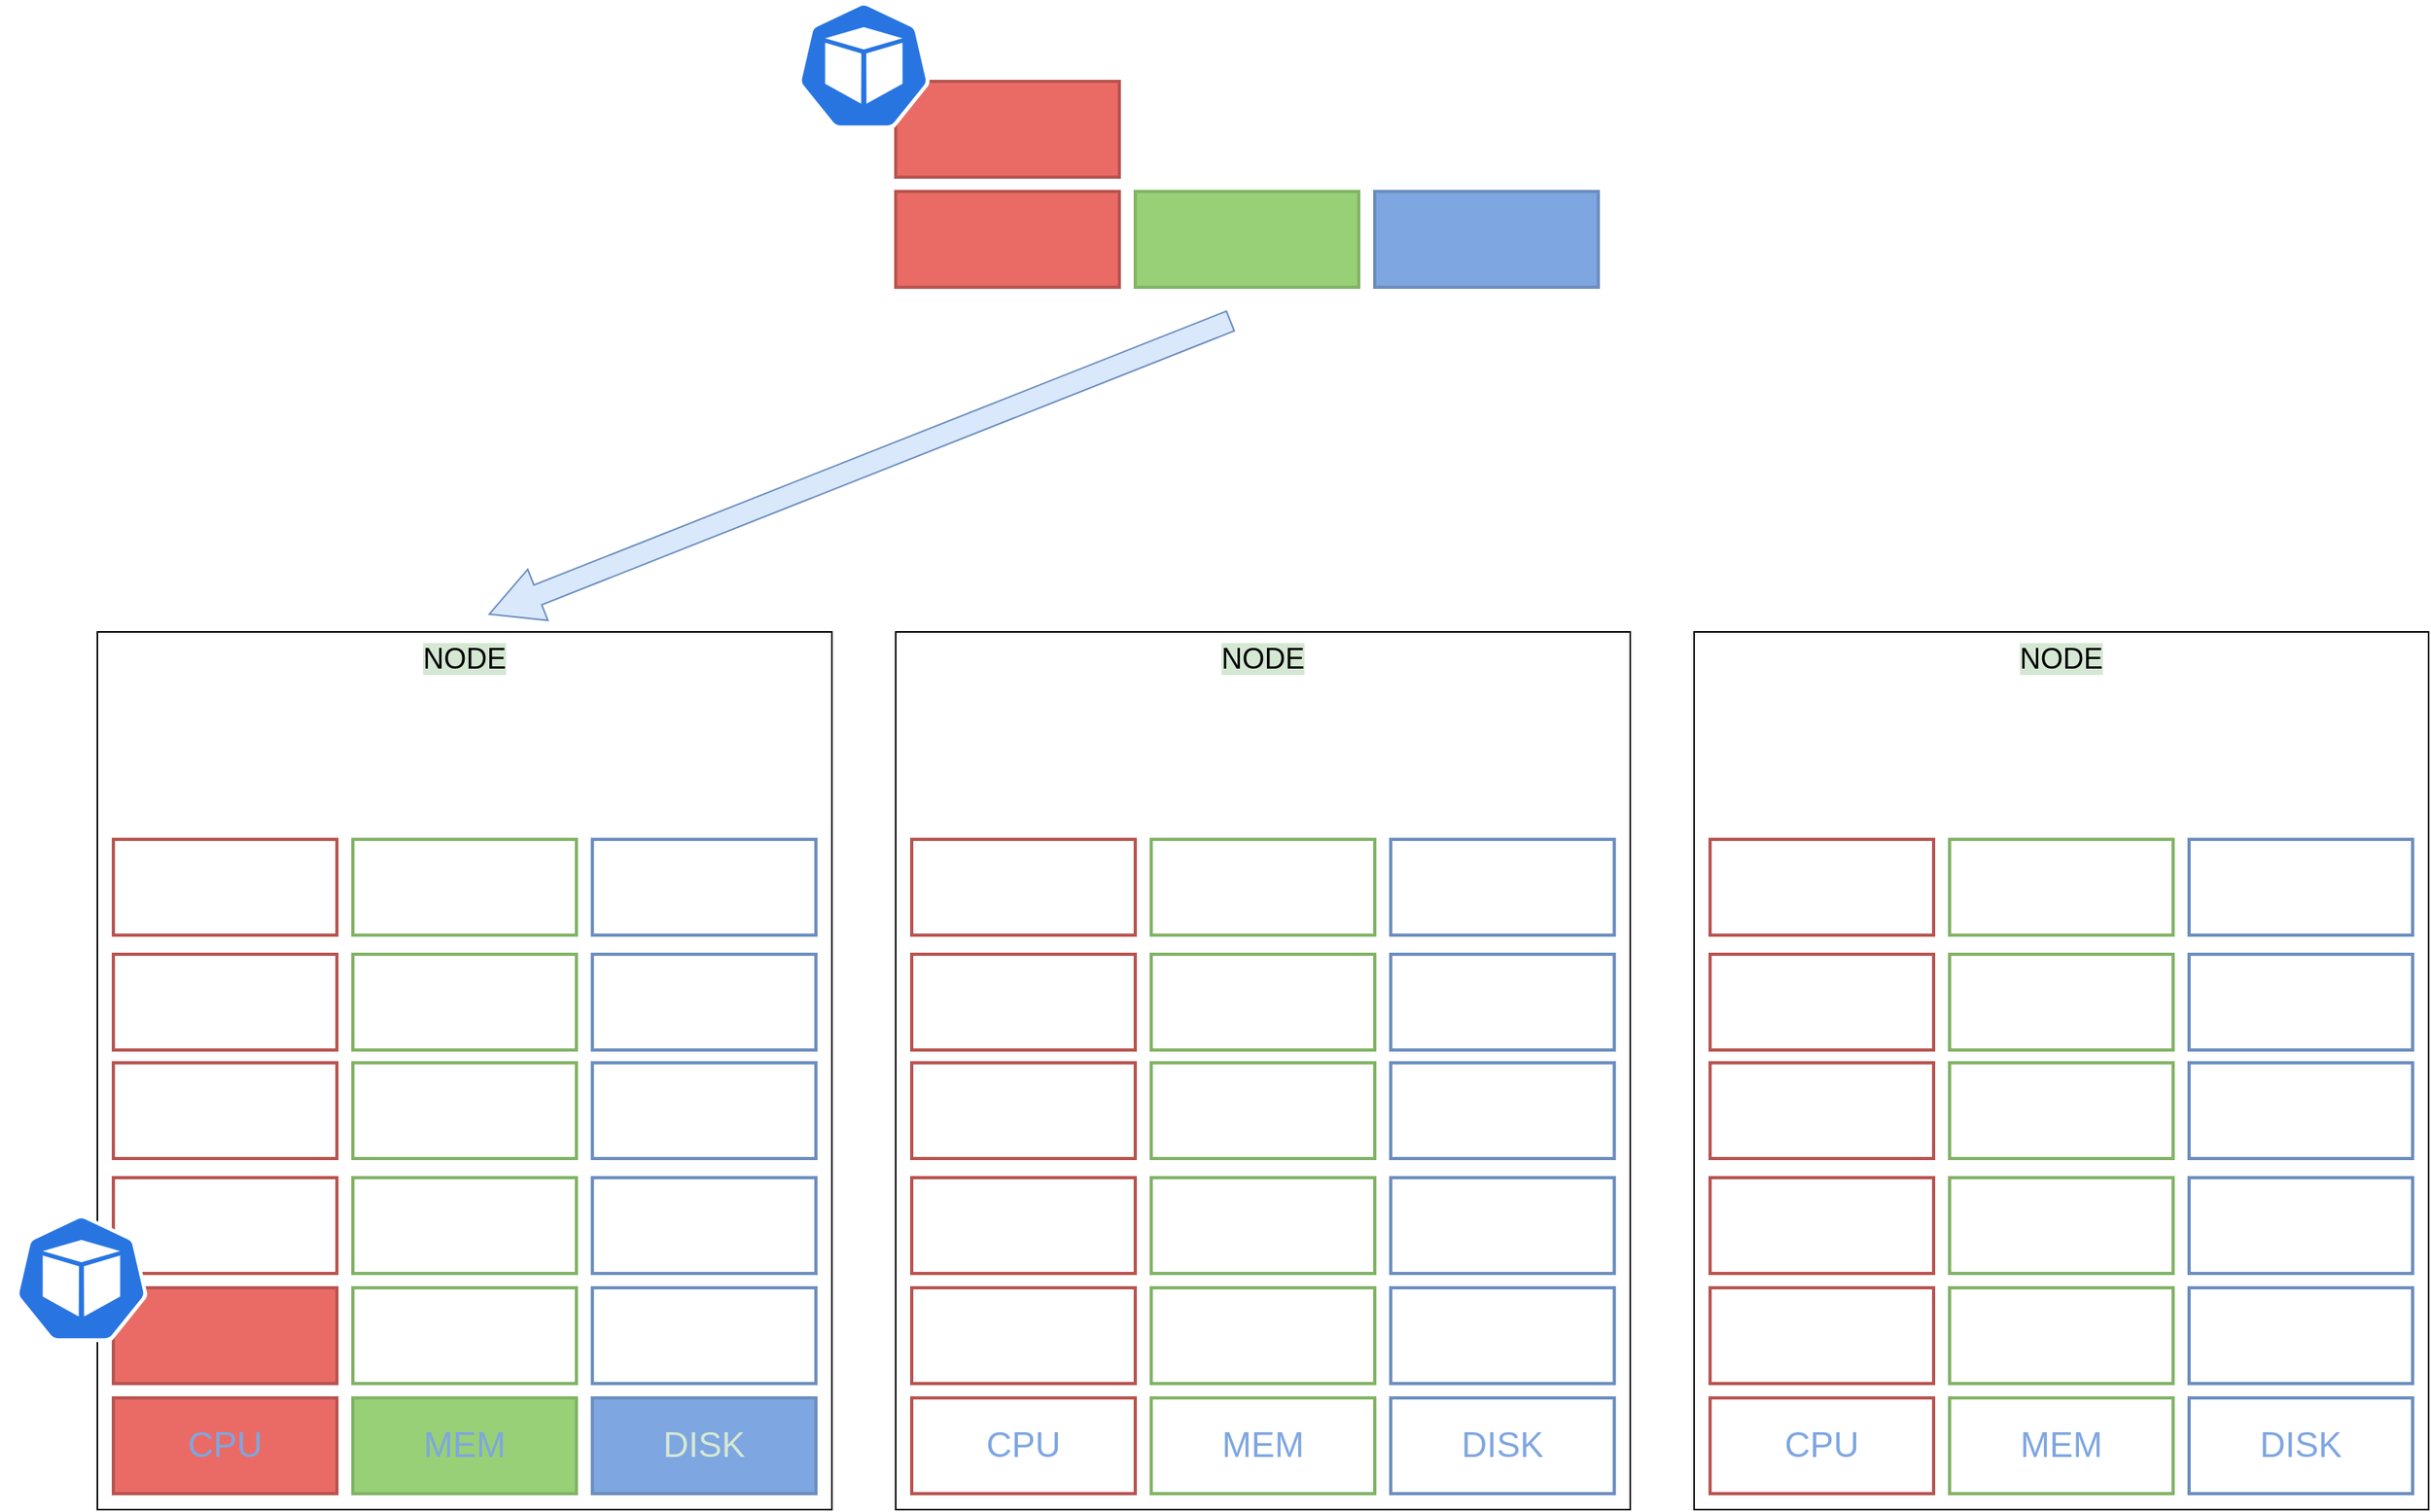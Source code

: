<mxfile version="20.2.3" type="device" pages="3"><diagram id="hZVWSWpKoPURESAYAoV6" name="Page-1"><mxGraphModel dx="3487" dy="2240" grid="1" gridSize="10" guides="1" tooltips="1" connect="1" arrows="1" fold="1" page="1" pageScale="1" pageWidth="827" pageHeight="1169" math="0" shadow="0"><root><mxCell id="0"/><mxCell id="1" parent="0"/><mxCell id="kkRkRArU3vuwToWTTjqr-26" value="&lt;font style=&quot;font-size: 18px; background-color: rgb(213, 232, 212);&quot;&gt;NODE&lt;/font&gt;" style="rounded=0;whiteSpace=wrap;html=1;align=center;verticalAlign=top;" vertex="1" parent="1"><mxGeometry x="1140" y="565" width="460" height="550" as="geometry"/></mxCell><mxCell id="kkRkRArU3vuwToWTTjqr-14" value="&lt;font color=&quot;#7ea6e0&quot;&gt;CPU&lt;/font&gt;" style="rounded=0;whiteSpace=wrap;html=1;shadow=0;labelBackgroundColor=none;strokeColor=#b85450;strokeWidth=2;fillColor=none;fontSize=22;align=center;" vertex="1" parent="1"><mxGeometry x="1150" y="1045" width="140" height="60" as="geometry"/></mxCell><mxCell id="kkRkRArU3vuwToWTTjqr-15" value="&lt;font color=&quot;#7ea6e0&quot;&gt;DISK&lt;/font&gt;" style="rounded=0;whiteSpace=wrap;html=1;shadow=0;labelBackgroundColor=none;strokeColor=#6c8ebf;strokeWidth=2;fillColor=none;fontSize=22;align=center;" vertex="1" parent="1"><mxGeometry x="1450" y="1045" width="140" height="60" as="geometry"/></mxCell><mxCell id="kkRkRArU3vuwToWTTjqr-16" value="&lt;font color=&quot;#7ea6e0&quot;&gt;MEM&lt;/font&gt;" style="rounded=0;whiteSpace=wrap;html=1;shadow=0;labelBackgroundColor=none;strokeColor=#82b366;strokeWidth=2;fillColor=none;fontSize=22;align=center;" vertex="1" parent="1"><mxGeometry x="1300" y="1045" width="140" height="60" as="geometry"/></mxCell><mxCell id="kkRkRArU3vuwToWTTjqr-17" value="" style="rounded=0;whiteSpace=wrap;html=1;shadow=0;labelBackgroundColor=none;strokeColor=#b85450;strokeWidth=2;fillColor=none;fontSize=22;align=left;" vertex="1" parent="1"><mxGeometry x="1150" y="976" width="140" height="60" as="geometry"/></mxCell><mxCell id="kkRkRArU3vuwToWTTjqr-18" value="" style="rounded=0;whiteSpace=wrap;html=1;shadow=0;labelBackgroundColor=none;strokeColor=#6c8ebf;strokeWidth=2;fillColor=none;fontSize=22;align=left;" vertex="1" parent="1"><mxGeometry x="1450" y="976" width="140" height="60" as="geometry"/></mxCell><mxCell id="kkRkRArU3vuwToWTTjqr-19" value="" style="rounded=0;whiteSpace=wrap;html=1;shadow=0;labelBackgroundColor=none;strokeColor=#82b366;strokeWidth=2;fillColor=none;fontSize=22;align=left;" vertex="1" parent="1"><mxGeometry x="1300" y="976" width="140" height="60" as="geometry"/></mxCell><mxCell id="kkRkRArU3vuwToWTTjqr-27" value="" style="rounded=0;whiteSpace=wrap;html=1;shadow=0;labelBackgroundColor=none;strokeColor=#b85450;strokeWidth=2;fillColor=none;fontSize=22;align=left;" vertex="1" parent="1"><mxGeometry x="1150" y="907" width="140" height="60" as="geometry"/></mxCell><mxCell id="kkRkRArU3vuwToWTTjqr-28" value="" style="rounded=0;whiteSpace=wrap;html=1;shadow=0;labelBackgroundColor=none;strokeColor=#6c8ebf;strokeWidth=2;fillColor=none;fontSize=22;align=left;" vertex="1" parent="1"><mxGeometry x="1450" y="907" width="140" height="60" as="geometry"/></mxCell><mxCell id="kkRkRArU3vuwToWTTjqr-29" value="" style="rounded=0;whiteSpace=wrap;html=1;shadow=0;labelBackgroundColor=none;strokeColor=#82b366;strokeWidth=2;fillColor=none;fontSize=22;align=left;" vertex="1" parent="1"><mxGeometry x="1300" y="907" width="140" height="60" as="geometry"/></mxCell><mxCell id="kkRkRArU3vuwToWTTjqr-30" value="" style="rounded=0;whiteSpace=wrap;html=1;shadow=0;labelBackgroundColor=none;strokeColor=#b85450;strokeWidth=2;fillColor=none;fontSize=22;align=left;" vertex="1" parent="1"><mxGeometry x="1150" y="835" width="140" height="60" as="geometry"/></mxCell><mxCell id="kkRkRArU3vuwToWTTjqr-31" value="" style="rounded=0;whiteSpace=wrap;html=1;shadow=0;labelBackgroundColor=none;strokeColor=#6c8ebf;strokeWidth=2;fillColor=none;fontSize=22;align=left;" vertex="1" parent="1"><mxGeometry x="1450" y="835" width="140" height="60" as="geometry"/></mxCell><mxCell id="kkRkRArU3vuwToWTTjqr-32" value="" style="rounded=0;whiteSpace=wrap;html=1;shadow=0;labelBackgroundColor=none;strokeColor=#82b366;strokeWidth=2;fillColor=none;fontSize=22;align=left;" vertex="1" parent="1"><mxGeometry x="1300" y="835" width="140" height="60" as="geometry"/></mxCell><mxCell id="kkRkRArU3vuwToWTTjqr-33" value="" style="rounded=0;whiteSpace=wrap;html=1;shadow=0;labelBackgroundColor=none;strokeColor=#b85450;strokeWidth=2;fillColor=none;fontSize=22;align=left;" vertex="1" parent="1"><mxGeometry x="1150" y="767" width="140" height="60" as="geometry"/></mxCell><mxCell id="kkRkRArU3vuwToWTTjqr-34" value="" style="rounded=0;whiteSpace=wrap;html=1;shadow=0;labelBackgroundColor=none;strokeColor=#6c8ebf;strokeWidth=2;fillColor=none;fontSize=22;align=left;" vertex="1" parent="1"><mxGeometry x="1450" y="767" width="140" height="60" as="geometry"/></mxCell><mxCell id="kkRkRArU3vuwToWTTjqr-35" value="" style="rounded=0;whiteSpace=wrap;html=1;shadow=0;labelBackgroundColor=none;strokeColor=#82b366;strokeWidth=2;fillColor=none;fontSize=22;align=left;" vertex="1" parent="1"><mxGeometry x="1300" y="767" width="140" height="60" as="geometry"/></mxCell><mxCell id="kkRkRArU3vuwToWTTjqr-36" value="" style="rounded=0;whiteSpace=wrap;html=1;shadow=0;labelBackgroundColor=none;strokeColor=#b85450;strokeWidth=2;fillColor=none;fontSize=22;align=left;" vertex="1" parent="1"><mxGeometry x="1150" y="695" width="140" height="60" as="geometry"/></mxCell><mxCell id="kkRkRArU3vuwToWTTjqr-37" value="" style="rounded=0;whiteSpace=wrap;html=1;shadow=0;labelBackgroundColor=none;strokeColor=#6c8ebf;strokeWidth=2;fillColor=none;fontSize=22;align=left;" vertex="1" parent="1"><mxGeometry x="1450" y="695" width="140" height="60" as="geometry"/></mxCell><mxCell id="kkRkRArU3vuwToWTTjqr-38" value="" style="rounded=0;whiteSpace=wrap;html=1;shadow=0;labelBackgroundColor=none;strokeColor=#82b366;strokeWidth=2;fillColor=none;fontSize=22;align=left;" vertex="1" parent="1"><mxGeometry x="1300" y="695" width="140" height="60" as="geometry"/></mxCell><mxCell id="kkRkRArU3vuwToWTTjqr-39" value="&lt;font style=&quot;font-size: 18px; background-color: rgb(213, 232, 212);&quot;&gt;NODE&lt;/font&gt;" style="rounded=0;whiteSpace=wrap;html=1;align=center;verticalAlign=top;" vertex="1" parent="1"><mxGeometry x="640" y="565" width="460" height="550" as="geometry"/></mxCell><mxCell id="kkRkRArU3vuwToWTTjqr-40" value="&lt;font color=&quot;#7ea6e0&quot;&gt;CPU&lt;/font&gt;" style="rounded=0;whiteSpace=wrap;html=1;shadow=0;labelBackgroundColor=none;strokeColor=#b85450;strokeWidth=2;fillColor=none;fontSize=22;align=center;" vertex="1" parent="1"><mxGeometry x="650" y="1045" width="140" height="60" as="geometry"/></mxCell><mxCell id="kkRkRArU3vuwToWTTjqr-41" value="&lt;font color=&quot;#7ea6e0&quot;&gt;DISK&lt;/font&gt;" style="rounded=0;whiteSpace=wrap;html=1;shadow=0;labelBackgroundColor=none;strokeColor=#6c8ebf;strokeWidth=2;fillColor=none;fontSize=22;align=center;" vertex="1" parent="1"><mxGeometry x="950" y="1045" width="140" height="60" as="geometry"/></mxCell><mxCell id="kkRkRArU3vuwToWTTjqr-42" value="MEM" style="rounded=0;whiteSpace=wrap;html=1;shadow=0;labelBackgroundColor=none;strokeColor=#82b366;strokeWidth=2;fillColor=none;fontSize=22;align=center;fontColor=#7EA6E0;" vertex="1" parent="1"><mxGeometry x="800" y="1045" width="140" height="60" as="geometry"/></mxCell><mxCell id="kkRkRArU3vuwToWTTjqr-43" value="" style="rounded=0;whiteSpace=wrap;html=1;shadow=0;labelBackgroundColor=none;strokeColor=#b85450;strokeWidth=2;fillColor=none;fontSize=22;align=left;" vertex="1" parent="1"><mxGeometry x="650" y="976" width="140" height="60" as="geometry"/></mxCell><mxCell id="kkRkRArU3vuwToWTTjqr-44" value="" style="rounded=0;whiteSpace=wrap;html=1;shadow=0;labelBackgroundColor=none;strokeColor=#6c8ebf;strokeWidth=2;fillColor=none;fontSize=22;align=left;" vertex="1" parent="1"><mxGeometry x="950" y="976" width="140" height="60" as="geometry"/></mxCell><mxCell id="kkRkRArU3vuwToWTTjqr-45" value="" style="rounded=0;whiteSpace=wrap;html=1;shadow=0;labelBackgroundColor=none;strokeColor=#82b366;strokeWidth=2;fillColor=none;fontSize=22;align=left;" vertex="1" parent="1"><mxGeometry x="800" y="976" width="140" height="60" as="geometry"/></mxCell><mxCell id="kkRkRArU3vuwToWTTjqr-46" value="" style="rounded=0;whiteSpace=wrap;html=1;shadow=0;labelBackgroundColor=none;strokeColor=#b85450;strokeWidth=2;fillColor=none;fontSize=22;align=left;" vertex="1" parent="1"><mxGeometry x="650" y="907" width="140" height="60" as="geometry"/></mxCell><mxCell id="kkRkRArU3vuwToWTTjqr-47" value="" style="rounded=0;whiteSpace=wrap;html=1;shadow=0;labelBackgroundColor=none;strokeColor=#6c8ebf;strokeWidth=2;fillColor=none;fontSize=22;align=left;" vertex="1" parent="1"><mxGeometry x="950" y="907" width="140" height="60" as="geometry"/></mxCell><mxCell id="kkRkRArU3vuwToWTTjqr-48" value="" style="rounded=0;whiteSpace=wrap;html=1;shadow=0;labelBackgroundColor=none;strokeColor=#82b366;strokeWidth=2;fillColor=none;fontSize=22;align=left;" vertex="1" parent="1"><mxGeometry x="800" y="907" width="140" height="60" as="geometry"/></mxCell><mxCell id="kkRkRArU3vuwToWTTjqr-49" value="" style="rounded=0;whiteSpace=wrap;html=1;shadow=0;labelBackgroundColor=none;strokeColor=#b85450;strokeWidth=2;fillColor=none;fontSize=22;align=left;" vertex="1" parent="1"><mxGeometry x="650" y="835" width="140" height="60" as="geometry"/></mxCell><mxCell id="kkRkRArU3vuwToWTTjqr-50" value="" style="rounded=0;whiteSpace=wrap;html=1;shadow=0;labelBackgroundColor=none;strokeColor=#6c8ebf;strokeWidth=2;fillColor=none;fontSize=22;align=left;" vertex="1" parent="1"><mxGeometry x="950" y="835" width="140" height="60" as="geometry"/></mxCell><mxCell id="kkRkRArU3vuwToWTTjqr-51" value="" style="rounded=0;whiteSpace=wrap;html=1;shadow=0;labelBackgroundColor=none;strokeColor=#82b366;strokeWidth=2;fillColor=none;fontSize=22;align=left;" vertex="1" parent="1"><mxGeometry x="800" y="835" width="140" height="60" as="geometry"/></mxCell><mxCell id="kkRkRArU3vuwToWTTjqr-52" value="" style="rounded=0;whiteSpace=wrap;html=1;shadow=0;labelBackgroundColor=none;strokeColor=#b85450;strokeWidth=2;fillColor=none;fontSize=22;align=left;" vertex="1" parent="1"><mxGeometry x="650" y="767" width="140" height="60" as="geometry"/></mxCell><mxCell id="kkRkRArU3vuwToWTTjqr-53" value="" style="rounded=0;whiteSpace=wrap;html=1;shadow=0;labelBackgroundColor=none;strokeColor=#6c8ebf;strokeWidth=2;fillColor=none;fontSize=22;align=left;" vertex="1" parent="1"><mxGeometry x="950" y="767" width="140" height="60" as="geometry"/></mxCell><mxCell id="kkRkRArU3vuwToWTTjqr-54" value="" style="rounded=0;whiteSpace=wrap;html=1;shadow=0;labelBackgroundColor=none;strokeColor=#82b366;strokeWidth=2;fillColor=none;fontSize=22;align=left;" vertex="1" parent="1"><mxGeometry x="800" y="767" width="140" height="60" as="geometry"/></mxCell><mxCell id="kkRkRArU3vuwToWTTjqr-55" value="" style="rounded=0;whiteSpace=wrap;html=1;shadow=0;labelBackgroundColor=none;strokeColor=#b85450;strokeWidth=2;fillColor=none;fontSize=22;align=left;" vertex="1" parent="1"><mxGeometry x="650" y="695" width="140" height="60" as="geometry"/></mxCell><mxCell id="kkRkRArU3vuwToWTTjqr-56" value="" style="rounded=0;whiteSpace=wrap;html=1;shadow=0;labelBackgroundColor=none;strokeColor=#6c8ebf;strokeWidth=2;fillColor=none;fontSize=22;align=left;" vertex="1" parent="1"><mxGeometry x="950" y="695" width="140" height="60" as="geometry"/></mxCell><mxCell id="kkRkRArU3vuwToWTTjqr-57" value="" style="rounded=0;whiteSpace=wrap;html=1;shadow=0;labelBackgroundColor=none;strokeColor=#82b366;strokeWidth=2;fillColor=none;fontSize=22;align=left;" vertex="1" parent="1"><mxGeometry x="800" y="695" width="140" height="60" as="geometry"/></mxCell><mxCell id="kkRkRArU3vuwToWTTjqr-59" value="&lt;font style=&quot;font-size: 18px; background-color: rgb(213, 232, 212);&quot;&gt;NODE&lt;/font&gt;" style="rounded=0;whiteSpace=wrap;html=1;align=center;verticalAlign=top;" vertex="1" parent="1"><mxGeometry x="140" y="565" width="460" height="550" as="geometry"/></mxCell><mxCell id="kkRkRArU3vuwToWTTjqr-60" value="&lt;font color=&quot;#7ea6e0&quot;&gt;CPU&lt;/font&gt;" style="rounded=0;whiteSpace=wrap;html=1;shadow=0;labelBackgroundColor=none;strokeColor=#b85450;strokeWidth=2;fillColor=#EA6B66;fontSize=22;align=center;" vertex="1" parent="1"><mxGeometry x="150" y="1045" width="140" height="60" as="geometry"/></mxCell><mxCell id="kkRkRArU3vuwToWTTjqr-61" value="&lt;font color=&quot;#d5e8d4&quot;&gt;DISK&lt;/font&gt;" style="rounded=0;whiteSpace=wrap;html=1;shadow=0;labelBackgroundColor=none;strokeColor=#6c8ebf;strokeWidth=2;fillColor=#7EA6E0;fontSize=22;align=center;" vertex="1" parent="1"><mxGeometry x="450" y="1045" width="140" height="60" as="geometry"/></mxCell><mxCell id="kkRkRArU3vuwToWTTjqr-62" value="&lt;font color=&quot;#7ea6e0&quot;&gt;MEM&lt;/font&gt;" style="rounded=0;whiteSpace=wrap;html=1;shadow=0;labelBackgroundColor=none;strokeColor=#82b366;strokeWidth=2;fillColor=#97D077;fontSize=22;align=center;" vertex="1" parent="1"><mxGeometry x="300" y="1045" width="140" height="60" as="geometry"/></mxCell><mxCell id="kkRkRArU3vuwToWTTjqr-63" value="" style="rounded=0;whiteSpace=wrap;html=1;shadow=0;labelBackgroundColor=none;strokeColor=#b85450;strokeWidth=2;fillColor=#EA6B66;fontSize=22;align=left;" vertex="1" parent="1"><mxGeometry x="150" y="976" width="140" height="60" as="geometry"/></mxCell><mxCell id="kkRkRArU3vuwToWTTjqr-64" value="" style="rounded=0;whiteSpace=wrap;html=1;shadow=0;labelBackgroundColor=none;strokeColor=#6c8ebf;strokeWidth=2;fillColor=none;fontSize=22;align=left;" vertex="1" parent="1"><mxGeometry x="450" y="976" width="140" height="60" as="geometry"/></mxCell><mxCell id="kkRkRArU3vuwToWTTjqr-65" value="" style="rounded=0;whiteSpace=wrap;html=1;shadow=0;labelBackgroundColor=none;strokeColor=#82b366;strokeWidth=2;fillColor=none;fontSize=22;align=left;" vertex="1" parent="1"><mxGeometry x="300" y="976" width="140" height="60" as="geometry"/></mxCell><mxCell id="kkRkRArU3vuwToWTTjqr-66" value="" style="rounded=0;whiteSpace=wrap;html=1;shadow=0;labelBackgroundColor=none;strokeColor=#b85450;strokeWidth=2;fillColor=none;fontSize=22;align=left;" vertex="1" parent="1"><mxGeometry x="150" y="907" width="140" height="60" as="geometry"/></mxCell><mxCell id="kkRkRArU3vuwToWTTjqr-67" value="" style="rounded=0;whiteSpace=wrap;html=1;shadow=0;labelBackgroundColor=none;strokeColor=#6c8ebf;strokeWidth=2;fillColor=none;fontSize=22;align=left;" vertex="1" parent="1"><mxGeometry x="450" y="907" width="140" height="60" as="geometry"/></mxCell><mxCell id="kkRkRArU3vuwToWTTjqr-68" value="" style="rounded=0;whiteSpace=wrap;html=1;shadow=0;labelBackgroundColor=none;strokeColor=#82b366;strokeWidth=2;fillColor=none;fontSize=22;align=left;" vertex="1" parent="1"><mxGeometry x="300" y="907" width="140" height="60" as="geometry"/></mxCell><mxCell id="kkRkRArU3vuwToWTTjqr-69" value="" style="rounded=0;whiteSpace=wrap;html=1;shadow=0;labelBackgroundColor=none;strokeColor=#b85450;strokeWidth=2;fillColor=none;fontSize=22;align=left;" vertex="1" parent="1"><mxGeometry x="150" y="835" width="140" height="60" as="geometry"/></mxCell><mxCell id="kkRkRArU3vuwToWTTjqr-70" value="" style="rounded=0;whiteSpace=wrap;html=1;shadow=0;labelBackgroundColor=none;strokeColor=#6c8ebf;strokeWidth=2;fillColor=none;fontSize=22;align=left;" vertex="1" parent="1"><mxGeometry x="450" y="835" width="140" height="60" as="geometry"/></mxCell><mxCell id="kkRkRArU3vuwToWTTjqr-71" value="" style="rounded=0;whiteSpace=wrap;html=1;shadow=0;labelBackgroundColor=none;strokeColor=#82b366;strokeWidth=2;fillColor=none;fontSize=22;align=left;" vertex="1" parent="1"><mxGeometry x="300" y="835" width="140" height="60" as="geometry"/></mxCell><mxCell id="kkRkRArU3vuwToWTTjqr-72" value="" style="rounded=0;whiteSpace=wrap;html=1;shadow=0;labelBackgroundColor=none;strokeColor=#b85450;strokeWidth=2;fillColor=none;fontSize=22;align=left;" vertex="1" parent="1"><mxGeometry x="150" y="767" width="140" height="60" as="geometry"/></mxCell><mxCell id="kkRkRArU3vuwToWTTjqr-73" value="" style="rounded=0;whiteSpace=wrap;html=1;shadow=0;labelBackgroundColor=none;strokeColor=#6c8ebf;strokeWidth=2;fillColor=none;fontSize=22;align=left;" vertex="1" parent="1"><mxGeometry x="450" y="767" width="140" height="60" as="geometry"/></mxCell><mxCell id="kkRkRArU3vuwToWTTjqr-74" value="" style="rounded=0;whiteSpace=wrap;html=1;shadow=0;labelBackgroundColor=none;strokeColor=#82b366;strokeWidth=2;fillColor=none;fontSize=22;align=left;" vertex="1" parent="1"><mxGeometry x="300" y="767" width="140" height="60" as="geometry"/></mxCell><mxCell id="kkRkRArU3vuwToWTTjqr-75" value="" style="rounded=0;whiteSpace=wrap;html=1;shadow=0;labelBackgroundColor=none;strokeColor=#b85450;strokeWidth=2;fillColor=none;fontSize=22;align=left;" vertex="1" parent="1"><mxGeometry x="150" y="695" width="140" height="60" as="geometry"/></mxCell><mxCell id="kkRkRArU3vuwToWTTjqr-76" value="" style="rounded=0;whiteSpace=wrap;html=1;shadow=0;labelBackgroundColor=none;strokeColor=#6c8ebf;strokeWidth=2;fillColor=none;fontSize=22;align=left;" vertex="1" parent="1"><mxGeometry x="450" y="695" width="140" height="60" as="geometry"/></mxCell><mxCell id="kkRkRArU3vuwToWTTjqr-77" value="" style="rounded=0;whiteSpace=wrap;html=1;shadow=0;labelBackgroundColor=none;strokeColor=#82b366;strokeWidth=2;fillColor=none;fontSize=22;align=left;" vertex="1" parent="1"><mxGeometry x="300" y="695" width="140" height="60" as="geometry"/></mxCell><mxCell id="kkRkRArU3vuwToWTTjqr-79" value="" style="rounded=0;whiteSpace=wrap;html=1;shadow=0;labelBackgroundColor=none;strokeColor=#b85450;strokeWidth=2;fillColor=#EA6B66;fontSize=22;align=left;" vertex="1" parent="1"><mxGeometry x="640" y="289" width="140" height="60" as="geometry"/></mxCell><mxCell id="kkRkRArU3vuwToWTTjqr-80" value="" style="rounded=0;whiteSpace=wrap;html=1;shadow=0;labelBackgroundColor=none;strokeColor=#6c8ebf;strokeWidth=2;fillColor=#7EA6E0;fontSize=22;align=left;" vertex="1" parent="1"><mxGeometry x="940" y="289" width="140" height="60" as="geometry"/></mxCell><mxCell id="kkRkRArU3vuwToWTTjqr-81" value="" style="rounded=0;whiteSpace=wrap;html=1;shadow=0;labelBackgroundColor=none;strokeColor=#82b366;strokeWidth=2;fillColor=#97D077;fontSize=22;align=left;" vertex="1" parent="1"><mxGeometry x="790" y="289" width="140" height="60" as="geometry"/></mxCell><mxCell id="kkRkRArU3vuwToWTTjqr-82" value="" style="rounded=0;whiteSpace=wrap;html=1;shadow=0;labelBackgroundColor=none;strokeColor=#b85450;strokeWidth=2;fillColor=#EA6B66;fontSize=22;align=left;" vertex="1" parent="1"><mxGeometry x="640" y="220" width="140" height="60" as="geometry"/></mxCell><mxCell id="kkRkRArU3vuwToWTTjqr-85" value="" style="sketch=0;html=1;dashed=0;whitespace=wrap;fillColor=#2875E2;strokeColor=#ffffff;points=[[0.005,0.63,0],[0.1,0.2,0],[0.9,0.2,0],[0.5,0,0],[0.995,0.63,0],[0.72,0.99,0],[0.5,1,0],[0.28,0.99,0]];shape=mxgraph.kubernetes.icon;prIcon=pod;labelBackgroundColor=#D5E8D4;fontSize=18;" vertex="1" parent="1"><mxGeometry x="570" y="170" width="100" height="80" as="geometry"/></mxCell><mxCell id="kkRkRArU3vuwToWTTjqr-87" value="" style="sketch=0;html=1;dashed=0;whitespace=wrap;fillColor=#2875E2;strokeColor=#ffffff;points=[[0.005,0.63,0],[0.1,0.2,0],[0.9,0.2,0],[0.5,0,0],[0.995,0.63,0],[0.72,0.99,0],[0.5,1,0],[0.28,0.99,0]];shape=mxgraph.kubernetes.icon;prIcon=pod;labelBackgroundColor=#D5E8D4;fontSize=18;" vertex="1" parent="1"><mxGeometry x="80" y="930" width="100" height="80" as="geometry"/></mxCell><mxCell id="lnWWRnc1-E07r_Ay36-U-1" value="" style="shape=flexArrow;endArrow=classic;html=1;rounded=0;fontSize=18;fontColor=#7EA6E0;width=13.333;endSize=10.55;entryX=0.5;entryY=0;entryDx=0;entryDy=0;fillColor=#dae8fc;strokeColor=#6c8ebf;" edge="1" parent="1"><mxGeometry width="50" height="50" relative="1" as="geometry"><mxPoint x="850" y="370" as="sourcePoint"/><mxPoint x="385" y="554" as="targetPoint"/></mxGeometry></mxCell></root></mxGraphModel></diagram><diagram id="sX0dm2G3vX2yKwlah_3k" name="Page-2"><mxGraphModel dx="2615" dy="1680" grid="1" gridSize="10" guides="1" tooltips="1" connect="1" arrows="1" fold="1" page="1" pageScale="1" pageWidth="827" pageHeight="1169" math="0" shadow="0"><root><mxCell id="0"/><mxCell id="1" parent="0"/><mxCell id="65C8SBk_8uxsMs_s2Tym-1" value="&lt;font style=&quot;font-size: 18px; background-color: rgb(213, 232, 212);&quot;&gt;NODE&lt;/font&gt;" style="rounded=0;whiteSpace=wrap;html=1;align=center;verticalAlign=top;" vertex="1" parent="1"><mxGeometry x="1140" y="565" width="460" height="550" as="geometry"/></mxCell><mxCell id="65C8SBk_8uxsMs_s2Tym-2" value="&lt;font color=&quot;#7ea6e0&quot;&gt;CPU&lt;/font&gt;" style="rounded=0;whiteSpace=wrap;html=1;shadow=0;labelBackgroundColor=none;strokeColor=#b85450;strokeWidth=2;fillColor=none;fontSize=22;align=center;" vertex="1" parent="1"><mxGeometry x="1150" y="1045" width="140" height="60" as="geometry"/></mxCell><mxCell id="65C8SBk_8uxsMs_s2Tym-3" value="&lt;font color=&quot;#7ea6e0&quot;&gt;DISK&lt;/font&gt;" style="rounded=0;whiteSpace=wrap;html=1;shadow=0;labelBackgroundColor=none;strokeColor=#6c8ebf;strokeWidth=2;fillColor=none;fontSize=22;align=center;" vertex="1" parent="1"><mxGeometry x="1450" y="1045" width="140" height="60" as="geometry"/></mxCell><mxCell id="65C8SBk_8uxsMs_s2Tym-4" value="&lt;font color=&quot;#7ea6e0&quot;&gt;MEM&lt;/font&gt;" style="rounded=0;whiteSpace=wrap;html=1;shadow=0;labelBackgroundColor=none;strokeColor=#82b366;strokeWidth=2;fillColor=none;fontSize=22;align=center;" vertex="1" parent="1"><mxGeometry x="1300" y="1045" width="140" height="60" as="geometry"/></mxCell><mxCell id="65C8SBk_8uxsMs_s2Tym-5" value="" style="rounded=0;whiteSpace=wrap;html=1;shadow=0;labelBackgroundColor=none;strokeColor=#b85450;strokeWidth=2;fillColor=none;fontSize=22;align=left;" vertex="1" parent="1"><mxGeometry x="1150" y="976" width="140" height="60" as="geometry"/></mxCell><mxCell id="65C8SBk_8uxsMs_s2Tym-6" value="" style="rounded=0;whiteSpace=wrap;html=1;shadow=0;labelBackgroundColor=none;strokeColor=#6c8ebf;strokeWidth=2;fillColor=none;fontSize=22;align=left;" vertex="1" parent="1"><mxGeometry x="1450" y="976" width="140" height="60" as="geometry"/></mxCell><mxCell id="65C8SBk_8uxsMs_s2Tym-7" value="" style="rounded=0;whiteSpace=wrap;html=1;shadow=0;labelBackgroundColor=none;strokeColor=#82b366;strokeWidth=2;fillColor=none;fontSize=22;align=left;" vertex="1" parent="1"><mxGeometry x="1300" y="976" width="140" height="60" as="geometry"/></mxCell><mxCell id="65C8SBk_8uxsMs_s2Tym-8" value="" style="rounded=0;whiteSpace=wrap;html=1;shadow=0;labelBackgroundColor=none;strokeColor=#b85450;strokeWidth=2;fillColor=none;fontSize=22;align=left;" vertex="1" parent="1"><mxGeometry x="1150" y="907" width="140" height="60" as="geometry"/></mxCell><mxCell id="65C8SBk_8uxsMs_s2Tym-9" value="" style="rounded=0;whiteSpace=wrap;html=1;shadow=0;labelBackgroundColor=none;strokeColor=#6c8ebf;strokeWidth=2;fillColor=none;fontSize=22;align=left;" vertex="1" parent="1"><mxGeometry x="1450" y="907" width="140" height="60" as="geometry"/></mxCell><mxCell id="65C8SBk_8uxsMs_s2Tym-10" value="" style="rounded=0;whiteSpace=wrap;html=1;shadow=0;labelBackgroundColor=none;strokeColor=#82b366;strokeWidth=2;fillColor=none;fontSize=22;align=left;" vertex="1" parent="1"><mxGeometry x="1300" y="907" width="140" height="60" as="geometry"/></mxCell><mxCell id="65C8SBk_8uxsMs_s2Tym-11" value="" style="rounded=0;whiteSpace=wrap;html=1;shadow=0;labelBackgroundColor=none;strokeColor=#b85450;strokeWidth=2;fillColor=none;fontSize=22;align=left;" vertex="1" parent="1"><mxGeometry x="1150" y="835" width="140" height="60" as="geometry"/></mxCell><mxCell id="65C8SBk_8uxsMs_s2Tym-12" value="" style="rounded=0;whiteSpace=wrap;html=1;shadow=0;labelBackgroundColor=none;strokeColor=#6c8ebf;strokeWidth=2;fillColor=none;fontSize=22;align=left;" vertex="1" parent="1"><mxGeometry x="1450" y="835" width="140" height="60" as="geometry"/></mxCell><mxCell id="65C8SBk_8uxsMs_s2Tym-13" value="" style="rounded=0;whiteSpace=wrap;html=1;shadow=0;labelBackgroundColor=none;strokeColor=#82b366;strokeWidth=2;fillColor=none;fontSize=22;align=left;" vertex="1" parent="1"><mxGeometry x="1300" y="835" width="140" height="60" as="geometry"/></mxCell><mxCell id="65C8SBk_8uxsMs_s2Tym-14" value="" style="rounded=0;whiteSpace=wrap;html=1;shadow=0;labelBackgroundColor=none;strokeColor=#b85450;strokeWidth=2;fillColor=none;fontSize=22;align=left;" vertex="1" parent="1"><mxGeometry x="1150" y="767" width="140" height="60" as="geometry"/></mxCell><mxCell id="65C8SBk_8uxsMs_s2Tym-15" value="" style="rounded=0;whiteSpace=wrap;html=1;shadow=0;labelBackgroundColor=none;strokeColor=#6c8ebf;strokeWidth=2;fillColor=none;fontSize=22;align=left;" vertex="1" parent="1"><mxGeometry x="1450" y="767" width="140" height="60" as="geometry"/></mxCell><mxCell id="65C8SBk_8uxsMs_s2Tym-16" value="" style="rounded=0;whiteSpace=wrap;html=1;shadow=0;labelBackgroundColor=none;strokeColor=#82b366;strokeWidth=2;fillColor=none;fontSize=22;align=left;" vertex="1" parent="1"><mxGeometry x="1300" y="767" width="140" height="60" as="geometry"/></mxCell><mxCell id="65C8SBk_8uxsMs_s2Tym-17" value="" style="rounded=0;whiteSpace=wrap;html=1;shadow=0;labelBackgroundColor=none;strokeColor=#b85450;strokeWidth=2;fillColor=none;fontSize=22;align=left;" vertex="1" parent="1"><mxGeometry x="1150" y="695" width="140" height="60" as="geometry"/></mxCell><mxCell id="65C8SBk_8uxsMs_s2Tym-18" value="" style="rounded=0;whiteSpace=wrap;html=1;shadow=0;labelBackgroundColor=none;strokeColor=#6c8ebf;strokeWidth=2;fillColor=none;fontSize=22;align=left;" vertex="1" parent="1"><mxGeometry x="1450" y="695" width="140" height="60" as="geometry"/></mxCell><mxCell id="65C8SBk_8uxsMs_s2Tym-19" value="" style="rounded=0;whiteSpace=wrap;html=1;shadow=0;labelBackgroundColor=none;strokeColor=#82b366;strokeWidth=2;fillColor=none;fontSize=22;align=left;" vertex="1" parent="1"><mxGeometry x="1300" y="695" width="140" height="60" as="geometry"/></mxCell><mxCell id="65C8SBk_8uxsMs_s2Tym-20" value="&lt;font style=&quot;font-size: 18px; background-color: rgb(213, 232, 212);&quot;&gt;NODE&lt;/font&gt;" style="rounded=0;whiteSpace=wrap;html=1;align=center;verticalAlign=top;" vertex="1" parent="1"><mxGeometry x="640" y="565" width="460" height="550" as="geometry"/></mxCell><mxCell id="65C8SBk_8uxsMs_s2Tym-24" value="" style="rounded=0;whiteSpace=wrap;html=1;shadow=0;labelBackgroundColor=none;strokeColor=#b85450;strokeWidth=2;fillColor=none;fontSize=22;align=left;" vertex="1" parent="1"><mxGeometry x="650" y="976" width="140" height="60" as="geometry"/></mxCell><mxCell id="65C8SBk_8uxsMs_s2Tym-25" value="" style="rounded=0;whiteSpace=wrap;html=1;shadow=0;labelBackgroundColor=none;strokeColor=#6c8ebf;strokeWidth=2;fillColor=none;fontSize=22;align=left;" vertex="1" parent="1"><mxGeometry x="950" y="976" width="140" height="60" as="geometry"/></mxCell><mxCell id="65C8SBk_8uxsMs_s2Tym-27" value="" style="rounded=0;whiteSpace=wrap;html=1;shadow=0;labelBackgroundColor=none;strokeColor=#b85450;strokeWidth=2;fillColor=none;fontSize=22;align=left;" vertex="1" parent="1"><mxGeometry x="650" y="907" width="140" height="60" as="geometry"/></mxCell><mxCell id="65C8SBk_8uxsMs_s2Tym-28" value="" style="rounded=0;whiteSpace=wrap;html=1;shadow=0;labelBackgroundColor=none;strokeColor=#6c8ebf;strokeWidth=2;fillColor=none;fontSize=22;align=left;" vertex="1" parent="1"><mxGeometry x="950" y="907" width="140" height="60" as="geometry"/></mxCell><mxCell id="65C8SBk_8uxsMs_s2Tym-29" value="" style="rounded=0;whiteSpace=wrap;html=1;shadow=0;labelBackgroundColor=none;strokeColor=#82b366;strokeWidth=2;fillColor=none;fontSize=22;align=left;" vertex="1" parent="1"><mxGeometry x="800" y="907" width="140" height="60" as="geometry"/></mxCell><mxCell id="65C8SBk_8uxsMs_s2Tym-30" value="" style="rounded=0;whiteSpace=wrap;html=1;shadow=0;labelBackgroundColor=none;strokeColor=#b85450;strokeWidth=2;fillColor=none;fontSize=22;align=left;" vertex="1" parent="1"><mxGeometry x="650" y="835" width="140" height="60" as="geometry"/></mxCell><mxCell id="65C8SBk_8uxsMs_s2Tym-31" value="" style="rounded=0;whiteSpace=wrap;html=1;shadow=0;labelBackgroundColor=none;strokeColor=#6c8ebf;strokeWidth=2;fillColor=none;fontSize=22;align=left;" vertex="1" parent="1"><mxGeometry x="950" y="835" width="140" height="60" as="geometry"/></mxCell><mxCell id="65C8SBk_8uxsMs_s2Tym-32" value="" style="rounded=0;whiteSpace=wrap;html=1;shadow=0;labelBackgroundColor=none;strokeColor=#82b366;strokeWidth=2;fillColor=none;fontSize=22;align=left;" vertex="1" parent="1"><mxGeometry x="800" y="835" width="140" height="60" as="geometry"/></mxCell><mxCell id="65C8SBk_8uxsMs_s2Tym-33" value="" style="rounded=0;whiteSpace=wrap;html=1;shadow=0;labelBackgroundColor=none;strokeColor=#b85450;strokeWidth=2;fillColor=none;fontSize=22;align=left;" vertex="1" parent="1"><mxGeometry x="650" y="767" width="140" height="60" as="geometry"/></mxCell><mxCell id="65C8SBk_8uxsMs_s2Tym-34" value="" style="rounded=0;whiteSpace=wrap;html=1;shadow=0;labelBackgroundColor=none;strokeColor=#6c8ebf;strokeWidth=2;fillColor=none;fontSize=22;align=left;" vertex="1" parent="1"><mxGeometry x="950" y="767" width="140" height="60" as="geometry"/></mxCell><mxCell id="65C8SBk_8uxsMs_s2Tym-35" value="" style="rounded=0;whiteSpace=wrap;html=1;shadow=0;labelBackgroundColor=none;strokeColor=#82b366;strokeWidth=2;fillColor=none;fontSize=22;align=left;" vertex="1" parent="1"><mxGeometry x="800" y="767" width="140" height="60" as="geometry"/></mxCell><mxCell id="65C8SBk_8uxsMs_s2Tym-36" value="" style="rounded=0;whiteSpace=wrap;html=1;shadow=0;labelBackgroundColor=none;strokeColor=#b85450;strokeWidth=2;fillColor=none;fontSize=22;align=left;" vertex="1" parent="1"><mxGeometry x="650" y="695" width="140" height="60" as="geometry"/></mxCell><mxCell id="65C8SBk_8uxsMs_s2Tym-37" value="" style="rounded=0;whiteSpace=wrap;html=1;shadow=0;labelBackgroundColor=none;strokeColor=#6c8ebf;strokeWidth=2;fillColor=none;fontSize=22;align=left;" vertex="1" parent="1"><mxGeometry x="950" y="695" width="140" height="60" as="geometry"/></mxCell><mxCell id="65C8SBk_8uxsMs_s2Tym-38" value="" style="rounded=0;whiteSpace=wrap;html=1;shadow=0;labelBackgroundColor=none;strokeColor=#82b366;strokeWidth=2;fillColor=none;fontSize=22;align=left;" vertex="1" parent="1"><mxGeometry x="800" y="695" width="140" height="60" as="geometry"/></mxCell><mxCell id="65C8SBk_8uxsMs_s2Tym-39" value="&lt;font style=&quot;font-size: 18px; background-color: rgb(213, 232, 212);&quot;&gt;NODE&lt;/font&gt;" style="rounded=0;whiteSpace=wrap;html=1;align=center;verticalAlign=top;" vertex="1" parent="1"><mxGeometry x="140" y="565" width="460" height="550" as="geometry"/></mxCell><mxCell id="65C8SBk_8uxsMs_s2Tym-40" value="&lt;font color=&quot;#7ea6e0&quot;&gt;CPU&lt;/font&gt;" style="rounded=0;whiteSpace=wrap;html=1;shadow=0;labelBackgroundColor=none;strokeColor=#b85450;strokeWidth=2;fillColor=#EA6B66;fontSize=22;align=center;" vertex="1" parent="1"><mxGeometry x="150" y="1045" width="140" height="60" as="geometry"/></mxCell><mxCell id="65C8SBk_8uxsMs_s2Tym-41" value="&lt;font color=&quot;#d5e8d4&quot;&gt;DISK&lt;/font&gt;" style="rounded=0;whiteSpace=wrap;html=1;shadow=0;labelBackgroundColor=none;strokeColor=#6c8ebf;strokeWidth=2;fillColor=#7EA6E0;fontSize=22;align=center;" vertex="1" parent="1"><mxGeometry x="450" y="1045" width="140" height="60" as="geometry"/></mxCell><mxCell id="65C8SBk_8uxsMs_s2Tym-42" value="&lt;font color=&quot;#7ea6e0&quot;&gt;MEM&lt;/font&gt;" style="rounded=0;whiteSpace=wrap;html=1;shadow=0;labelBackgroundColor=none;strokeColor=#82b366;strokeWidth=2;fillColor=#97D077;fontSize=22;align=center;" vertex="1" parent="1"><mxGeometry x="300" y="1045" width="140" height="60" as="geometry"/></mxCell><mxCell id="65C8SBk_8uxsMs_s2Tym-43" value="" style="rounded=0;whiteSpace=wrap;html=1;shadow=0;labelBackgroundColor=none;strokeColor=#b85450;strokeWidth=2;fillColor=#EA6B66;fontSize=22;align=left;" vertex="1" parent="1"><mxGeometry x="150" y="976" width="140" height="60" as="geometry"/></mxCell><mxCell id="65C8SBk_8uxsMs_s2Tym-44" value="" style="rounded=0;whiteSpace=wrap;html=1;shadow=0;labelBackgroundColor=none;strokeColor=#6c8ebf;strokeWidth=2;fillColor=none;fontSize=22;align=left;" vertex="1" parent="1"><mxGeometry x="450" y="976" width="140" height="60" as="geometry"/></mxCell><mxCell id="65C8SBk_8uxsMs_s2Tym-45" value="" style="rounded=0;whiteSpace=wrap;html=1;shadow=0;labelBackgroundColor=none;strokeColor=#82b366;strokeWidth=2;fillColor=none;fontSize=22;align=left;" vertex="1" parent="1"><mxGeometry x="300" y="976" width="140" height="60" as="geometry"/></mxCell><mxCell id="65C8SBk_8uxsMs_s2Tym-46" value="" style="rounded=0;whiteSpace=wrap;html=1;shadow=0;labelBackgroundColor=none;strokeColor=#b85450;strokeWidth=2;fillColor=none;fontSize=22;align=left;" vertex="1" parent="1"><mxGeometry x="150" y="907" width="140" height="60" as="geometry"/></mxCell><mxCell id="65C8SBk_8uxsMs_s2Tym-47" value="" style="rounded=0;whiteSpace=wrap;html=1;shadow=0;labelBackgroundColor=none;strokeColor=#6c8ebf;strokeWidth=2;fillColor=none;fontSize=22;align=left;" vertex="1" parent="1"><mxGeometry x="450" y="907" width="140" height="60" as="geometry"/></mxCell><mxCell id="65C8SBk_8uxsMs_s2Tym-48" value="" style="rounded=0;whiteSpace=wrap;html=1;shadow=0;labelBackgroundColor=none;strokeColor=#82b366;strokeWidth=2;fillColor=none;fontSize=22;align=left;" vertex="1" parent="1"><mxGeometry x="300" y="907" width="140" height="60" as="geometry"/></mxCell><mxCell id="65C8SBk_8uxsMs_s2Tym-49" value="" style="rounded=0;whiteSpace=wrap;html=1;shadow=0;labelBackgroundColor=none;strokeColor=#b85450;strokeWidth=2;fillColor=none;fontSize=22;align=left;" vertex="1" parent="1"><mxGeometry x="150" y="835" width="140" height="60" as="geometry"/></mxCell><mxCell id="65C8SBk_8uxsMs_s2Tym-50" value="" style="rounded=0;whiteSpace=wrap;html=1;shadow=0;labelBackgroundColor=none;strokeColor=#6c8ebf;strokeWidth=2;fillColor=none;fontSize=22;align=left;" vertex="1" parent="1"><mxGeometry x="450" y="835" width="140" height="60" as="geometry"/></mxCell><mxCell id="65C8SBk_8uxsMs_s2Tym-51" value="" style="rounded=0;whiteSpace=wrap;html=1;shadow=0;labelBackgroundColor=none;strokeColor=#82b366;strokeWidth=2;fillColor=none;fontSize=22;align=left;" vertex="1" parent="1"><mxGeometry x="300" y="835" width="140" height="60" as="geometry"/></mxCell><mxCell id="65C8SBk_8uxsMs_s2Tym-52" value="" style="rounded=0;whiteSpace=wrap;html=1;shadow=0;labelBackgroundColor=none;strokeColor=#b85450;strokeWidth=2;fillColor=none;fontSize=22;align=left;" vertex="1" parent="1"><mxGeometry x="150" y="767" width="140" height="60" as="geometry"/></mxCell><mxCell id="65C8SBk_8uxsMs_s2Tym-53" value="" style="rounded=0;whiteSpace=wrap;html=1;shadow=0;labelBackgroundColor=none;strokeColor=#6c8ebf;strokeWidth=2;fillColor=none;fontSize=22;align=left;" vertex="1" parent="1"><mxGeometry x="450" y="767" width="140" height="60" as="geometry"/></mxCell><mxCell id="65C8SBk_8uxsMs_s2Tym-54" value="" style="rounded=0;whiteSpace=wrap;html=1;shadow=0;labelBackgroundColor=none;strokeColor=#82b366;strokeWidth=2;fillColor=none;fontSize=22;align=left;" vertex="1" parent="1"><mxGeometry x="300" y="767" width="140" height="60" as="geometry"/></mxCell><mxCell id="65C8SBk_8uxsMs_s2Tym-55" value="" style="rounded=0;whiteSpace=wrap;html=1;shadow=0;labelBackgroundColor=none;strokeColor=#b85450;strokeWidth=2;fillColor=none;fontSize=22;align=left;" vertex="1" parent="1"><mxGeometry x="150" y="695" width="140" height="60" as="geometry"/></mxCell><mxCell id="65C8SBk_8uxsMs_s2Tym-56" value="" style="rounded=0;whiteSpace=wrap;html=1;shadow=0;labelBackgroundColor=none;strokeColor=#6c8ebf;strokeWidth=2;fillColor=none;fontSize=22;align=left;" vertex="1" parent="1"><mxGeometry x="450" y="695" width="140" height="60" as="geometry"/></mxCell><mxCell id="65C8SBk_8uxsMs_s2Tym-57" value="" style="rounded=0;whiteSpace=wrap;html=1;shadow=0;labelBackgroundColor=none;strokeColor=#82b366;strokeWidth=2;fillColor=none;fontSize=22;align=left;" vertex="1" parent="1"><mxGeometry x="300" y="695" width="140" height="60" as="geometry"/></mxCell><mxCell id="65C8SBk_8uxsMs_s2Tym-58" value="" style="rounded=0;whiteSpace=wrap;html=1;shadow=0;labelBackgroundColor=none;strokeColor=#b85450;strokeWidth=2;fillColor=#EA6B66;fontSize=22;align=left;" vertex="1" parent="1"><mxGeometry x="640" y="289" width="140" height="60" as="geometry"/></mxCell><mxCell id="65C8SBk_8uxsMs_s2Tym-59" value="" style="rounded=0;whiteSpace=wrap;html=1;shadow=0;labelBackgroundColor=none;strokeColor=#6c8ebf;strokeWidth=2;fillColor=#7EA6E0;fontSize=22;align=left;" vertex="1" parent="1"><mxGeometry x="940" y="289" width="140" height="60" as="geometry"/></mxCell><mxCell id="65C8SBk_8uxsMs_s2Tym-60" value="" style="rounded=0;whiteSpace=wrap;html=1;shadow=0;labelBackgroundColor=none;strokeColor=#82b366;strokeWidth=2;fillColor=#97D077;fontSize=22;align=left;" vertex="1" parent="1"><mxGeometry x="790" y="289" width="140" height="60" as="geometry"/></mxCell><mxCell id="65C8SBk_8uxsMs_s2Tym-62" value="" style="sketch=0;html=1;dashed=0;whitespace=wrap;fillColor=#2875E2;strokeColor=#ffffff;points=[[0.005,0.63,0],[0.1,0.2,0],[0.9,0.2,0],[0.5,0,0],[0.995,0.63,0],[0.72,0.99,0],[0.5,1,0],[0.28,0.99,0]];shape=mxgraph.kubernetes.icon;prIcon=pod;labelBackgroundColor=#D5E8D4;fontSize=18;" vertex="1" parent="1"><mxGeometry x="570" y="170" width="100" height="80" as="geometry"/></mxCell><mxCell id="65C8SBk_8uxsMs_s2Tym-63" value="" style="shape=flexArrow;endArrow=classic;html=1;rounded=0;fontSize=18;fontColor=#7EA6E0;width=13.333;endSize=10.55;entryX=0.5;entryY=0;entryDx=0;entryDy=0;fillColor=#dae8fc;strokeColor=#6c8ebf;" edge="1" parent="1" target="65C8SBk_8uxsMs_s2Tym-20"><mxGeometry width="50" height="50" relative="1" as="geometry"><mxPoint x="840" y="360" as="sourcePoint"/><mxPoint x="860" y="660" as="targetPoint"/></mxGeometry></mxCell><mxCell id="65C8SBk_8uxsMs_s2Tym-64" value="" style="sketch=0;html=1;dashed=0;whitespace=wrap;fillColor=#2875E2;strokeColor=#ffffff;points=[[0.005,0.63,0],[0.1,0.2,0],[0.9,0.2,0],[0.5,0,0],[0.995,0.63,0],[0.72,0.99,0],[0.5,1,0],[0.28,0.99,0]];shape=mxgraph.kubernetes.icon;prIcon=pod;labelBackgroundColor=#D5E8D4;fontSize=18;" vertex="1" parent="1"><mxGeometry x="80" y="930" width="100" height="80" as="geometry"/></mxCell><mxCell id="LwozZwzVGEv7fZm7en6z-1" value="" style="rounded=0;whiteSpace=wrap;html=1;shadow=0;labelBackgroundColor=none;strokeColor=#82b366;strokeWidth=2;fillColor=#97D077;fontSize=22;align=left;" vertex="1" parent="1"><mxGeometry x="790" y="220" width="140" height="60" as="geometry"/></mxCell><mxCell id="LwozZwzVGEv7fZm7en6z-2" value="&lt;font color=&quot;#7ea6e0&quot;&gt;CPU&lt;/font&gt;" style="rounded=0;whiteSpace=wrap;html=1;shadow=0;labelBackgroundColor=none;strokeColor=#b85450;strokeWidth=2;fillColor=#EA6B66;fontSize=22;align=center;" vertex="1" parent="1"><mxGeometry x="650" y="1045" width="140" height="60" as="geometry"/></mxCell><mxCell id="LwozZwzVGEv7fZm7en6z-3" value="&lt;font color=&quot;#d5e8d4&quot;&gt;DISK&lt;/font&gt;" style="rounded=0;whiteSpace=wrap;html=1;shadow=0;labelBackgroundColor=none;strokeColor=#6c8ebf;strokeWidth=2;fillColor=#7EA6E0;fontSize=22;align=center;" vertex="1" parent="1"><mxGeometry x="950" y="1045" width="140" height="60" as="geometry"/></mxCell><mxCell id="LwozZwzVGEv7fZm7en6z-4" value="&lt;font color=&quot;#7ea6e0&quot;&gt;MEM&lt;/font&gt;" style="rounded=0;whiteSpace=wrap;html=1;shadow=0;labelBackgroundColor=none;strokeColor=#82b366;strokeWidth=2;fillColor=#97D077;fontSize=22;align=center;" vertex="1" parent="1"><mxGeometry x="800" y="1045" width="140" height="60" as="geometry"/></mxCell><mxCell id="LwozZwzVGEv7fZm7en6z-5" value="&lt;font color=&quot;#7ea6e0&quot;&gt;MEM&lt;/font&gt;" style="rounded=0;whiteSpace=wrap;html=1;shadow=0;labelBackgroundColor=none;strokeColor=#82b366;strokeWidth=2;fillColor=#97D077;fontSize=22;align=center;" vertex="1" parent="1"><mxGeometry x="800" y="976" width="140" height="60" as="geometry"/></mxCell><mxCell id="LwozZwzVGEv7fZm7en6z-6" value="" style="sketch=0;html=1;dashed=0;whitespace=wrap;fillColor=#2875E2;strokeColor=#ffffff;points=[[0.005,0.63,0],[0.1,0.2,0],[0.9,0.2,0],[0.5,0,0],[0.995,0.63,0],[0.72,0.99,0],[0.5,1,0],[0.28,0.99,0]];shape=mxgraph.kubernetes.icon;prIcon=pod;labelBackgroundColor=#D5E8D4;fontSize=18;" vertex="1" parent="1"><mxGeometry x="580" y="930" width="100" height="80" as="geometry"/></mxCell></root></mxGraphModel></diagram><diagram id="KMatSi575eiCEirLXO1I" name="Page-3"><mxGraphModel dx="1743" dy="1120" grid="1" gridSize="10" guides="1" tooltips="1" connect="1" arrows="1" fold="1" page="1" pageScale="1" pageWidth="827" pageHeight="1169" math="0" shadow="0"><root><mxCell id="0"/><mxCell id="1" parent="0"/><mxCell id="9NwwMYo-gsUSAA1FljJl-1" value="&lt;font style=&quot;font-size: 18px; background-color: rgb(213, 232, 212);&quot;&gt;NODE&lt;/font&gt;" style="rounded=0;whiteSpace=wrap;html=1;align=center;verticalAlign=top;" vertex="1" parent="1"><mxGeometry x="1140" y="565" width="460" height="550" as="geometry"/></mxCell><mxCell id="9NwwMYo-gsUSAA1FljJl-2" value="&lt;font color=&quot;#7ea6e0&quot;&gt;CPU&lt;/font&gt;" style="rounded=0;whiteSpace=wrap;html=1;shadow=0;labelBackgroundColor=none;strokeColor=#b85450;strokeWidth=2;fillColor=none;fontSize=22;align=center;" vertex="1" parent="1"><mxGeometry x="1150" y="1045" width="140" height="60" as="geometry"/></mxCell><mxCell id="9NwwMYo-gsUSAA1FljJl-3" value="&lt;font color=&quot;#7ea6e0&quot;&gt;DISK&lt;/font&gt;" style="rounded=0;whiteSpace=wrap;html=1;shadow=0;labelBackgroundColor=none;strokeColor=#6c8ebf;strokeWidth=2;fillColor=none;fontSize=22;align=center;" vertex="1" parent="1"><mxGeometry x="1450" y="1045" width="140" height="60" as="geometry"/></mxCell><mxCell id="9NwwMYo-gsUSAA1FljJl-4" value="&lt;font color=&quot;#7ea6e0&quot;&gt;MEM&lt;/font&gt;" style="rounded=0;whiteSpace=wrap;html=1;shadow=0;labelBackgroundColor=none;strokeColor=#82b366;strokeWidth=2;fillColor=none;fontSize=22;align=center;" vertex="1" parent="1"><mxGeometry x="1300" y="1045" width="140" height="60" as="geometry"/></mxCell><mxCell id="9NwwMYo-gsUSAA1FljJl-5" value="" style="rounded=0;whiteSpace=wrap;html=1;shadow=0;labelBackgroundColor=none;strokeColor=#b85450;strokeWidth=2;fillColor=none;fontSize=22;align=left;" vertex="1" parent="1"><mxGeometry x="1150" y="976" width="140" height="60" as="geometry"/></mxCell><mxCell id="9NwwMYo-gsUSAA1FljJl-6" value="" style="rounded=0;whiteSpace=wrap;html=1;shadow=0;labelBackgroundColor=none;strokeColor=#6c8ebf;strokeWidth=2;fillColor=none;fontSize=22;align=left;" vertex="1" parent="1"><mxGeometry x="1450" y="976" width="140" height="60" as="geometry"/></mxCell><mxCell id="9NwwMYo-gsUSAA1FljJl-7" value="" style="rounded=0;whiteSpace=wrap;html=1;shadow=0;labelBackgroundColor=none;strokeColor=#82b366;strokeWidth=2;fillColor=none;fontSize=22;align=left;" vertex="1" parent="1"><mxGeometry x="1300" y="976" width="140" height="60" as="geometry"/></mxCell><mxCell id="9NwwMYo-gsUSAA1FljJl-8" value="" style="rounded=0;whiteSpace=wrap;html=1;shadow=0;labelBackgroundColor=none;strokeColor=#b85450;strokeWidth=2;fillColor=none;fontSize=22;align=left;" vertex="1" parent="1"><mxGeometry x="1150" y="907" width="140" height="60" as="geometry"/></mxCell><mxCell id="9NwwMYo-gsUSAA1FljJl-9" value="" style="rounded=0;whiteSpace=wrap;html=1;shadow=0;labelBackgroundColor=none;strokeColor=#6c8ebf;strokeWidth=2;fillColor=none;fontSize=22;align=left;" vertex="1" parent="1"><mxGeometry x="1450" y="907" width="140" height="60" as="geometry"/></mxCell><mxCell id="9NwwMYo-gsUSAA1FljJl-10" value="" style="rounded=0;whiteSpace=wrap;html=1;shadow=0;labelBackgroundColor=none;strokeColor=#82b366;strokeWidth=2;fillColor=none;fontSize=22;align=left;" vertex="1" parent="1"><mxGeometry x="1300" y="907" width="140" height="60" as="geometry"/></mxCell><mxCell id="9NwwMYo-gsUSAA1FljJl-11" value="" style="rounded=0;whiteSpace=wrap;html=1;shadow=0;labelBackgroundColor=none;strokeColor=#b85450;strokeWidth=2;fillColor=none;fontSize=22;align=left;" vertex="1" parent="1"><mxGeometry x="1150" y="835" width="140" height="60" as="geometry"/></mxCell><mxCell id="9NwwMYo-gsUSAA1FljJl-12" value="" style="rounded=0;whiteSpace=wrap;html=1;shadow=0;labelBackgroundColor=none;strokeColor=#6c8ebf;strokeWidth=2;fillColor=none;fontSize=22;align=left;" vertex="1" parent="1"><mxGeometry x="1450" y="835" width="140" height="60" as="geometry"/></mxCell><mxCell id="9NwwMYo-gsUSAA1FljJl-13" value="" style="rounded=0;whiteSpace=wrap;html=1;shadow=0;labelBackgroundColor=none;strokeColor=#82b366;strokeWidth=2;fillColor=none;fontSize=22;align=left;" vertex="1" parent="1"><mxGeometry x="1300" y="835" width="140" height="60" as="geometry"/></mxCell><mxCell id="9NwwMYo-gsUSAA1FljJl-14" value="" style="rounded=0;whiteSpace=wrap;html=1;shadow=0;labelBackgroundColor=none;strokeColor=#b85450;strokeWidth=2;fillColor=none;fontSize=22;align=left;" vertex="1" parent="1"><mxGeometry x="1150" y="767" width="140" height="60" as="geometry"/></mxCell><mxCell id="9NwwMYo-gsUSAA1FljJl-15" value="" style="rounded=0;whiteSpace=wrap;html=1;shadow=0;labelBackgroundColor=none;strokeColor=#6c8ebf;strokeWidth=2;fillColor=none;fontSize=22;align=left;" vertex="1" parent="1"><mxGeometry x="1450" y="767" width="140" height="60" as="geometry"/></mxCell><mxCell id="9NwwMYo-gsUSAA1FljJl-16" value="" style="rounded=0;whiteSpace=wrap;html=1;shadow=0;labelBackgroundColor=none;strokeColor=#82b366;strokeWidth=2;fillColor=none;fontSize=22;align=left;" vertex="1" parent="1"><mxGeometry x="1300" y="767" width="140" height="60" as="geometry"/></mxCell><mxCell id="9NwwMYo-gsUSAA1FljJl-17" value="" style="rounded=0;whiteSpace=wrap;html=1;shadow=0;labelBackgroundColor=none;strokeColor=#b85450;strokeWidth=2;fillColor=none;fontSize=22;align=left;" vertex="1" parent="1"><mxGeometry x="1150" y="695" width="140" height="60" as="geometry"/></mxCell><mxCell id="9NwwMYo-gsUSAA1FljJl-18" value="" style="rounded=0;whiteSpace=wrap;html=1;shadow=0;labelBackgroundColor=none;strokeColor=#6c8ebf;strokeWidth=2;fillColor=none;fontSize=22;align=left;" vertex="1" parent="1"><mxGeometry x="1450" y="695" width="140" height="60" as="geometry"/></mxCell><mxCell id="9NwwMYo-gsUSAA1FljJl-19" value="" style="rounded=0;whiteSpace=wrap;html=1;shadow=0;labelBackgroundColor=none;strokeColor=#82b366;strokeWidth=2;fillColor=none;fontSize=22;align=left;" vertex="1" parent="1"><mxGeometry x="1300" y="695" width="140" height="60" as="geometry"/></mxCell><mxCell id="9NwwMYo-gsUSAA1FljJl-20" value="&lt;font style=&quot;font-size: 18px; background-color: rgb(213, 232, 212);&quot;&gt;NODE&lt;/font&gt;" style="rounded=0;whiteSpace=wrap;html=1;align=center;verticalAlign=top;" vertex="1" parent="1"><mxGeometry x="640" y="565" width="460" height="550" as="geometry"/></mxCell><mxCell id="9NwwMYo-gsUSAA1FljJl-21" value="" style="rounded=0;whiteSpace=wrap;html=1;shadow=0;labelBackgroundColor=none;strokeColor=#b85450;strokeWidth=2;fillColor=none;fontSize=22;align=left;" vertex="1" parent="1"><mxGeometry x="650" y="976" width="140" height="60" as="geometry"/></mxCell><mxCell id="9NwwMYo-gsUSAA1FljJl-22" value="" style="rounded=0;whiteSpace=wrap;html=1;shadow=0;labelBackgroundColor=none;strokeColor=#6c8ebf;strokeWidth=2;fillColor=none;fontSize=22;align=left;" vertex="1" parent="1"><mxGeometry x="950" y="976" width="140" height="60" as="geometry"/></mxCell><mxCell id="9NwwMYo-gsUSAA1FljJl-23" value="" style="rounded=0;whiteSpace=wrap;html=1;shadow=0;labelBackgroundColor=none;strokeColor=#b85450;strokeWidth=2;fillColor=none;fontSize=22;align=left;" vertex="1" parent="1"><mxGeometry x="650" y="907" width="140" height="60" as="geometry"/></mxCell><mxCell id="9NwwMYo-gsUSAA1FljJl-24" value="" style="rounded=0;whiteSpace=wrap;html=1;shadow=0;labelBackgroundColor=none;strokeColor=#6c8ebf;strokeWidth=2;fillColor=none;fontSize=22;align=left;" vertex="1" parent="1"><mxGeometry x="950" y="907" width="140" height="60" as="geometry"/></mxCell><mxCell id="9NwwMYo-gsUSAA1FljJl-25" value="" style="rounded=0;whiteSpace=wrap;html=1;shadow=0;labelBackgroundColor=none;strokeColor=#82b366;strokeWidth=2;fillColor=none;fontSize=22;align=left;" vertex="1" parent="1"><mxGeometry x="800" y="907" width="140" height="60" as="geometry"/></mxCell><mxCell id="9NwwMYo-gsUSAA1FljJl-26" value="" style="rounded=0;whiteSpace=wrap;html=1;shadow=0;labelBackgroundColor=none;strokeColor=#b85450;strokeWidth=2;fillColor=none;fontSize=22;align=left;" vertex="1" parent="1"><mxGeometry x="650" y="835" width="140" height="60" as="geometry"/></mxCell><mxCell id="9NwwMYo-gsUSAA1FljJl-27" value="" style="rounded=0;whiteSpace=wrap;html=1;shadow=0;labelBackgroundColor=none;strokeColor=#6c8ebf;strokeWidth=2;fillColor=none;fontSize=22;align=left;" vertex="1" parent="1"><mxGeometry x="950" y="835" width="140" height="60" as="geometry"/></mxCell><mxCell id="9NwwMYo-gsUSAA1FljJl-28" value="" style="rounded=0;whiteSpace=wrap;html=1;shadow=0;labelBackgroundColor=none;strokeColor=#82b366;strokeWidth=2;fillColor=none;fontSize=22;align=left;" vertex="1" parent="1"><mxGeometry x="800" y="835" width="140" height="60" as="geometry"/></mxCell><mxCell id="9NwwMYo-gsUSAA1FljJl-29" value="" style="rounded=0;whiteSpace=wrap;html=1;shadow=0;labelBackgroundColor=none;strokeColor=#b85450;strokeWidth=2;fillColor=none;fontSize=22;align=left;" vertex="1" parent="1"><mxGeometry x="650" y="767" width="140" height="60" as="geometry"/></mxCell><mxCell id="9NwwMYo-gsUSAA1FljJl-30" value="" style="rounded=0;whiteSpace=wrap;html=1;shadow=0;labelBackgroundColor=none;strokeColor=#6c8ebf;strokeWidth=2;fillColor=none;fontSize=22;align=left;" vertex="1" parent="1"><mxGeometry x="950" y="767" width="140" height="60" as="geometry"/></mxCell><mxCell id="9NwwMYo-gsUSAA1FljJl-31" value="" style="rounded=0;whiteSpace=wrap;html=1;shadow=0;labelBackgroundColor=none;strokeColor=#82b366;strokeWidth=2;fillColor=none;fontSize=22;align=left;" vertex="1" parent="1"><mxGeometry x="800" y="767" width="140" height="60" as="geometry"/></mxCell><mxCell id="9NwwMYo-gsUSAA1FljJl-32" value="" style="rounded=0;whiteSpace=wrap;html=1;shadow=0;labelBackgroundColor=none;strokeColor=#b85450;strokeWidth=2;fillColor=none;fontSize=22;align=left;" vertex="1" parent="1"><mxGeometry x="650" y="695" width="140" height="60" as="geometry"/></mxCell><mxCell id="9NwwMYo-gsUSAA1FljJl-33" value="" style="rounded=0;whiteSpace=wrap;html=1;shadow=0;labelBackgroundColor=none;strokeColor=#6c8ebf;strokeWidth=2;fillColor=none;fontSize=22;align=left;" vertex="1" parent="1"><mxGeometry x="950" y="695" width="140" height="60" as="geometry"/></mxCell><mxCell id="9NwwMYo-gsUSAA1FljJl-34" value="" style="rounded=0;whiteSpace=wrap;html=1;shadow=0;labelBackgroundColor=none;strokeColor=#82b366;strokeWidth=2;fillColor=none;fontSize=22;align=left;" vertex="1" parent="1"><mxGeometry x="800" y="695" width="140" height="60" as="geometry"/></mxCell><mxCell id="9NwwMYo-gsUSAA1FljJl-35" value="&lt;font style=&quot;font-size: 18px; background-color: rgb(213, 232, 212);&quot;&gt;NODE&lt;/font&gt;" style="rounded=0;whiteSpace=wrap;html=1;align=center;verticalAlign=top;" vertex="1" parent="1"><mxGeometry x="140" y="565" width="460" height="550" as="geometry"/></mxCell><mxCell id="9NwwMYo-gsUSAA1FljJl-36" value="&lt;font color=&quot;#7ea6e0&quot;&gt;CPU&lt;/font&gt;" style="rounded=0;whiteSpace=wrap;html=1;shadow=0;labelBackgroundColor=none;strokeColor=#b85450;strokeWidth=2;fillColor=#EA6B66;fontSize=22;align=center;" vertex="1" parent="1"><mxGeometry x="150" y="1045" width="140" height="60" as="geometry"/></mxCell><mxCell id="9NwwMYo-gsUSAA1FljJl-37" value="&lt;font color=&quot;#d5e8d4&quot;&gt;DISK&lt;/font&gt;" style="rounded=0;whiteSpace=wrap;html=1;shadow=0;labelBackgroundColor=none;strokeColor=#6c8ebf;strokeWidth=2;fillColor=#7EA6E0;fontSize=22;align=center;" vertex="1" parent="1"><mxGeometry x="450" y="1045" width="140" height="60" as="geometry"/></mxCell><mxCell id="9NwwMYo-gsUSAA1FljJl-38" value="&lt;font color=&quot;#7ea6e0&quot;&gt;MEM&lt;/font&gt;" style="rounded=0;whiteSpace=wrap;html=1;shadow=0;labelBackgroundColor=none;strokeColor=#82b366;strokeWidth=2;fillColor=#97D077;fontSize=22;align=center;" vertex="1" parent="1"><mxGeometry x="300" y="1045" width="140" height="60" as="geometry"/></mxCell><mxCell id="9NwwMYo-gsUSAA1FljJl-39" value="" style="rounded=0;whiteSpace=wrap;html=1;shadow=0;labelBackgroundColor=none;strokeColor=#b85450;strokeWidth=2;fillColor=#EA6B66;fontSize=22;align=left;" vertex="1" parent="1"><mxGeometry x="150" y="976" width="140" height="60" as="geometry"/></mxCell><mxCell id="9NwwMYo-gsUSAA1FljJl-52" value="" style="rounded=0;whiteSpace=wrap;html=1;shadow=0;labelBackgroundColor=none;strokeColor=#6c8ebf;strokeWidth=2;fillColor=none;fontSize=22;align=left;" vertex="1" parent="1"><mxGeometry x="450" y="695" width="140" height="60" as="geometry"/></mxCell><mxCell id="9NwwMYo-gsUSAA1FljJl-54" value="" style="rounded=0;whiteSpace=wrap;html=1;shadow=0;labelBackgroundColor=none;strokeColor=#b85450;strokeWidth=2;fillColor=#EA6B66;fontSize=22;align=left;" vertex="1" parent="1"><mxGeometry x="640" y="289" width="140" height="60" as="geometry"/></mxCell><mxCell id="9NwwMYo-gsUSAA1FljJl-55" value="" style="rounded=0;whiteSpace=wrap;html=1;shadow=0;labelBackgroundColor=none;strokeColor=#6c8ebf;strokeWidth=2;fillColor=#7EA6E0;fontSize=22;align=left;" vertex="1" parent="1"><mxGeometry x="940" y="289" width="140" height="60" as="geometry"/></mxCell><mxCell id="9NwwMYo-gsUSAA1FljJl-56" value="" style="rounded=0;whiteSpace=wrap;html=1;shadow=0;labelBackgroundColor=none;strokeColor=#82b366;strokeWidth=2;fillColor=#97D077;fontSize=22;align=left;" vertex="1" parent="1"><mxGeometry x="790" y="289" width="140" height="60" as="geometry"/></mxCell><mxCell id="9NwwMYo-gsUSAA1FljJl-60" value="" style="rounded=0;whiteSpace=wrap;html=1;shadow=0;labelBackgroundColor=none;strokeColor=#82b366;strokeWidth=2;fillColor=#97D077;fontSize=22;align=left;" vertex="1" parent="1"><mxGeometry x="790" y="220" width="140" height="60" as="geometry"/></mxCell><mxCell id="9NwwMYo-gsUSAA1FljJl-61" value="&lt;font color=&quot;#7ea6e0&quot;&gt;CPU&lt;/font&gt;" style="rounded=0;whiteSpace=wrap;html=1;shadow=0;labelBackgroundColor=none;strokeColor=#b85450;strokeWidth=2;fillColor=#EA6B66;fontSize=22;align=center;" vertex="1" parent="1"><mxGeometry x="650" y="1045" width="140" height="60" as="geometry"/></mxCell><mxCell id="9NwwMYo-gsUSAA1FljJl-62" value="&lt;font color=&quot;#d5e8d4&quot;&gt;DISK&lt;/font&gt;" style="rounded=0;whiteSpace=wrap;html=1;shadow=0;labelBackgroundColor=none;strokeColor=#6c8ebf;strokeWidth=2;fillColor=#7EA6E0;fontSize=22;align=center;" vertex="1" parent="1"><mxGeometry x="950" y="1045" width="140" height="60" as="geometry"/></mxCell><mxCell id="9NwwMYo-gsUSAA1FljJl-63" value="&lt;font color=&quot;#7ea6e0&quot;&gt;MEM&lt;/font&gt;" style="rounded=0;whiteSpace=wrap;html=1;shadow=0;labelBackgroundColor=none;strokeColor=#82b366;strokeWidth=2;fillColor=#97D077;fontSize=22;align=center;" vertex="1" parent="1"><mxGeometry x="800" y="1045" width="140" height="60" as="geometry"/></mxCell><mxCell id="9NwwMYo-gsUSAA1FljJl-64" value="&lt;font color=&quot;#7ea6e0&quot;&gt;MEM&lt;/font&gt;" style="rounded=0;whiteSpace=wrap;html=1;shadow=0;labelBackgroundColor=none;strokeColor=#82b366;strokeWidth=2;fillColor=#97D077;fontSize=22;align=center;" vertex="1" parent="1"><mxGeometry x="800" y="976" width="140" height="60" as="geometry"/></mxCell><mxCell id="9NwwMYo-gsUSAA1FljJl-65" value="" style="sketch=0;html=1;dashed=0;whitespace=wrap;fillColor=#2875E2;strokeColor=#ffffff;points=[[0.005,0.63,0],[0.1,0.2,0],[0.9,0.2,0],[0.5,0,0],[0.995,0.63,0],[0.72,0.99,0],[0.5,1,0],[0.28,0.99,0]];shape=mxgraph.kubernetes.icon;prIcon=pod;labelBackgroundColor=#D5E8D4;fontSize=18;" vertex="1" parent="1"><mxGeometry x="580" y="930" width="100" height="80" as="geometry"/></mxCell><mxCell id="9NwwMYo-gsUSAA1FljJl-66" value="" style="rounded=0;whiteSpace=wrap;html=1;shadow=0;labelBackgroundColor=none;strokeColor=#b85450;strokeWidth=2;fillColor=#EA6B66;fontSize=22;align=left;" vertex="1" parent="1"><mxGeometry x="640" y="220" width="140" height="60" as="geometry"/></mxCell><mxCell id="9NwwMYo-gsUSAA1FljJl-67" value="" style="rounded=0;whiteSpace=wrap;html=1;shadow=0;labelBackgroundColor=none;strokeColor=#b85450;strokeWidth=2;fillColor=#EA6B66;fontSize=22;align=left;" vertex="1" parent="1"><mxGeometry x="150" y="907" width="140" height="60" as="geometry"/></mxCell><mxCell id="9NwwMYo-gsUSAA1FljJl-59" value="" style="sketch=0;html=1;dashed=0;whitespace=wrap;fillColor=#2875E2;strokeColor=#ffffff;points=[[0.005,0.63,0],[0.1,0.2,0],[0.9,0.2,0],[0.5,0,0],[0.995,0.63,0],[0.72,0.99,0],[0.5,1,0],[0.28,0.99,0]];shape=mxgraph.kubernetes.icon;prIcon=pod;labelBackgroundColor=#D5E8D4;fontSize=18;" vertex="1" parent="1"><mxGeometry x="80" y="930" width="100" height="80" as="geometry"/></mxCell><mxCell id="9NwwMYo-gsUSAA1FljJl-68" value="" style="rounded=0;whiteSpace=wrap;html=1;shadow=0;labelBackgroundColor=none;strokeColor=#b85450;strokeWidth=2;fillColor=#EA6B66;fontSize=22;align=left;" vertex="1" parent="1"><mxGeometry x="150" y="835" width="140" height="60" as="geometry"/></mxCell><mxCell id="9NwwMYo-gsUSAA1FljJl-69" value="" style="rounded=0;whiteSpace=wrap;html=1;shadow=0;labelBackgroundColor=none;strokeColor=#b85450;strokeWidth=2;fillColor=#EA6B66;fontSize=22;align=left;" vertex="1" parent="1"><mxGeometry x="150" y="767" width="140" height="60" as="geometry"/></mxCell><mxCell id="9NwwMYo-gsUSAA1FljJl-70" value="" style="rounded=0;whiteSpace=wrap;html=1;shadow=0;labelBackgroundColor=none;strokeColor=#b85450;strokeWidth=2;fillColor=#EA6B66;fontSize=22;align=left;" vertex="1" parent="1"><mxGeometry x="150" y="695" width="140" height="60" as="geometry"/></mxCell><mxCell id="9NwwMYo-gsUSAA1FljJl-71" value="" style="rounded=0;whiteSpace=wrap;html=1;shadow=0;labelBackgroundColor=none;strokeColor=#82b366;strokeWidth=2;fillColor=#97D077;fontSize=22;align=left;" vertex="1" parent="1"><mxGeometry x="300" y="976" width="140" height="60" as="geometry"/></mxCell><mxCell id="9NwwMYo-gsUSAA1FljJl-72" value="" style="rounded=0;whiteSpace=wrap;html=1;shadow=0;labelBackgroundColor=none;strokeColor=#82b366;strokeWidth=2;fillColor=#97D077;fontSize=22;align=left;" vertex="1" parent="1"><mxGeometry x="300" y="907" width="140" height="60" as="geometry"/></mxCell><mxCell id="9NwwMYo-gsUSAA1FljJl-73" value="" style="rounded=0;whiteSpace=wrap;html=1;shadow=0;labelBackgroundColor=none;strokeColor=#82b366;strokeWidth=2;fillColor=#97D077;fontSize=22;align=left;" vertex="1" parent="1"><mxGeometry x="300" y="835" width="140" height="60" as="geometry"/></mxCell><mxCell id="9NwwMYo-gsUSAA1FljJl-74" value="" style="rounded=0;whiteSpace=wrap;html=1;shadow=0;labelBackgroundColor=none;strokeColor=#82b366;strokeWidth=2;fillColor=#97D077;fontSize=22;align=left;" vertex="1" parent="1"><mxGeometry x="300" y="767" width="140" height="60" as="geometry"/></mxCell><mxCell id="9NwwMYo-gsUSAA1FljJl-75" value="" style="rounded=0;whiteSpace=wrap;html=1;shadow=0;labelBackgroundColor=none;strokeColor=#82b366;strokeWidth=2;fillColor=#97D077;fontSize=22;align=left;" vertex="1" parent="1"><mxGeometry x="300" y="695" width="140" height="60" as="geometry"/></mxCell><mxCell id="9NwwMYo-gsUSAA1FljJl-76" value="" style="sketch=0;html=1;dashed=0;whitespace=wrap;fillColor=#2875E2;strokeColor=#ffffff;points=[[0.005,0.63,0],[0.1,0.2,0],[0.9,0.2,0],[0.5,0,0],[0.995,0.63,0],[0.72,0.99,0],[0.5,1,0],[0.28,0.99,0]];shape=mxgraph.kubernetes.icon;prIcon=pod;labelBackgroundColor=#D5E8D4;fontSize=18;" vertex="1" parent="1"><mxGeometry x="80" y="800" width="100" height="80" as="geometry"/></mxCell><mxCell id="9NwwMYo-gsUSAA1FljJl-77" value="" style="sketch=0;html=1;dashed=0;whitespace=wrap;fillColor=#2875E2;strokeColor=#ffffff;points=[[0.005,0.63,0],[0.1,0.2,0],[0.9,0.2,0],[0.5,0,0],[0.995,0.63,0],[0.72,0.99,0],[0.5,1,0],[0.28,0.99,0]];shape=mxgraph.kubernetes.icon;prIcon=pod;labelBackgroundColor=#D5E8D4;fontSize=18;" vertex="1" parent="1"><mxGeometry x="80" y="650" width="100" height="80" as="geometry"/></mxCell><mxCell id="9NwwMYo-gsUSAA1FljJl-78" value="" style="rounded=0;whiteSpace=wrap;html=1;shadow=0;labelBackgroundColor=none;strokeColor=#6c8ebf;strokeWidth=2;fillColor=#7EA6E0;fontSize=22;align=left;" vertex="1" parent="1"><mxGeometry x="450" y="976" width="140" height="60" as="geometry"/></mxCell><mxCell id="9NwwMYo-gsUSAA1FljJl-79" value="" style="rounded=0;whiteSpace=wrap;html=1;shadow=0;labelBackgroundColor=none;strokeColor=#6c8ebf;strokeWidth=2;fillColor=#7EA6E0;fontSize=22;align=left;" vertex="1" parent="1"><mxGeometry x="450" y="907" width="140" height="60" as="geometry"/></mxCell><mxCell id="9NwwMYo-gsUSAA1FljJl-80" value="" style="rounded=0;whiteSpace=wrap;html=1;shadow=0;labelBackgroundColor=none;strokeColor=#6c8ebf;strokeWidth=2;fillColor=#7EA6E0;fontSize=22;align=left;" vertex="1" parent="1"><mxGeometry x="450" y="835" width="140" height="60" as="geometry"/></mxCell><mxCell id="9NwwMYo-gsUSAA1FljJl-82" value="" style="rounded=0;whiteSpace=wrap;html=1;shadow=0;labelBackgroundColor=none;strokeColor=#6c8ebf;strokeWidth=2;fillColor=none;fontSize=22;align=left;" vertex="1" parent="1"><mxGeometry x="450" y="767" width="140" height="60" as="geometry"/></mxCell><mxCell id="9NwwMYo-gsUSAA1FljJl-57" value="" style="sketch=0;html=1;dashed=0;whitespace=wrap;fillColor=#2875E2;strokeColor=#ffffff;points=[[0.005,0.63,0],[0.1,0.2,0],[0.9,0.2,0],[0.5,0,0],[0.995,0.63,0],[0.72,0.99,0],[0.5,1,0],[0.28,0.99,0]];shape=mxgraph.kubernetes.icon;prIcon=pod;labelBackgroundColor=#D5E8D4;fontSize=18;" vertex="1" parent="1"><mxGeometry x="570" y="170" width="100" height="80" as="geometry"/></mxCell></root></mxGraphModel></diagram></mxfile>